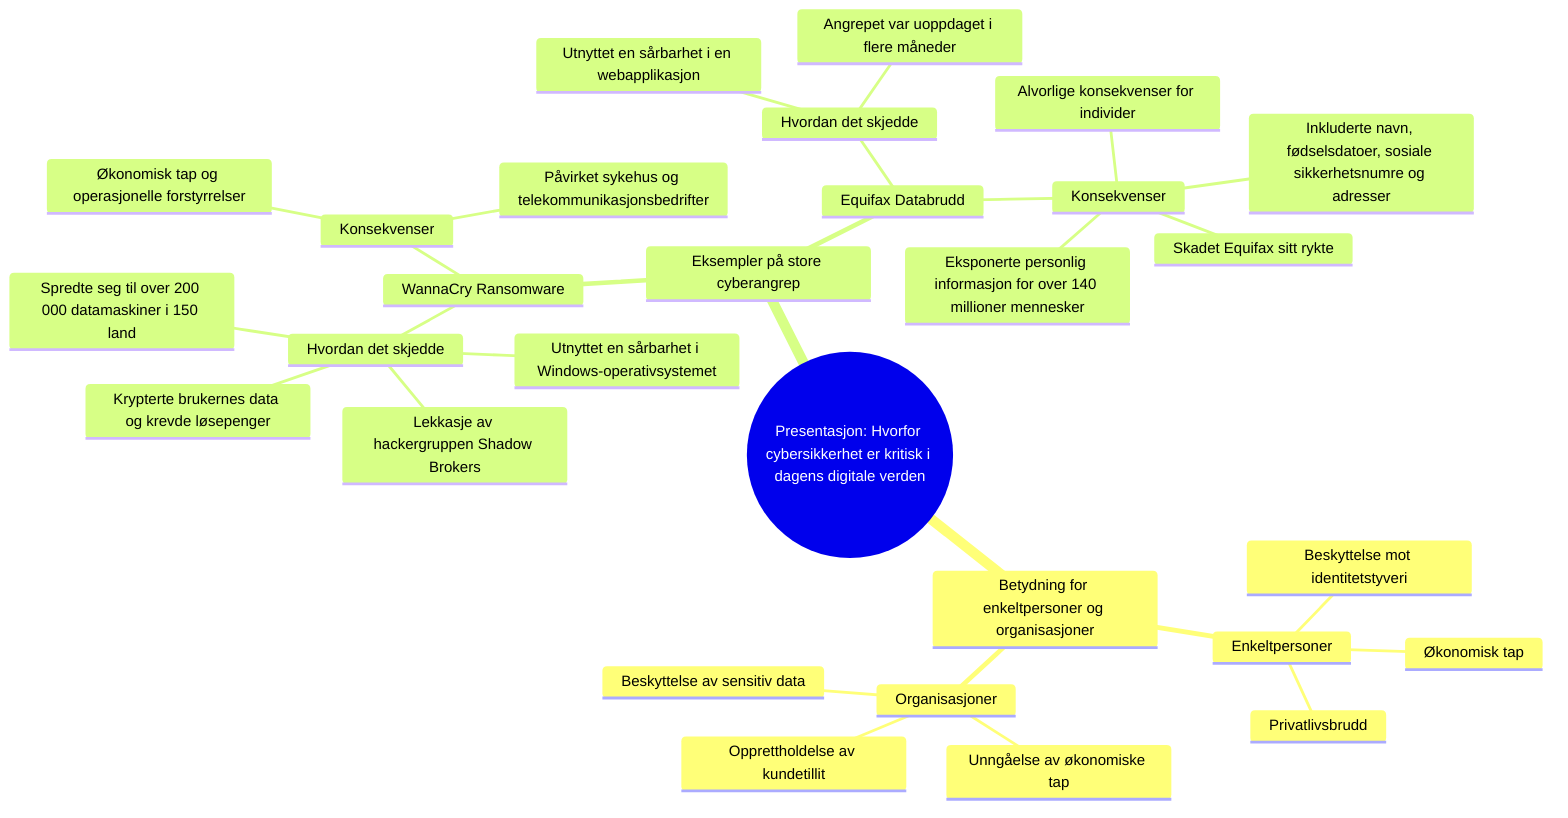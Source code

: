 mindmap
  root((Presentasjon: Hvorfor cybersikkerhet er kritisk i dagens digitale verden))
    Betydning for enkeltpersoner og organisasjoner
      Enkeltpersoner
        Beskyttelse mot identitetstyveri
        Økonomisk tap
        Privatlivsbrudd
      Organisasjoner
        Beskyttelse av sensitiv data
        Opprettholdelse av kundetillit
        Unngåelse av økonomiske tap
    Eksempler på store cyberangrep
      WannaCry Ransomware
        Hvordan det skjedde
          Utnyttet en sårbarhet i Windows-operativsystemet
          Lekkasje av hackergruppen Shadow Brokers
          Spredte seg til over 200 000 datamaskiner i 150 land
          Krypterte brukernes data og krevde løsepenger
        Konsekvenser
          Påvirket sykehus og telekommunikasjonsbedrifter
          Økonomisk tap og operasjonelle forstyrrelser
      Equifax Databrudd
        Hvordan det skjedde
          Utnyttet en sårbarhet i en webapplikasjon
          Angrepet var uoppdaget i flere måneder
        Konsekvenser
          Eksponerte personlig informasjon for over 140 millioner mennesker
          Inkluderte navn, fødselsdatoer, sosiale sikkerhetsnumre og adresser
          Alvorlige konsekvenser for individer
          Skadet Equifax sitt rykte